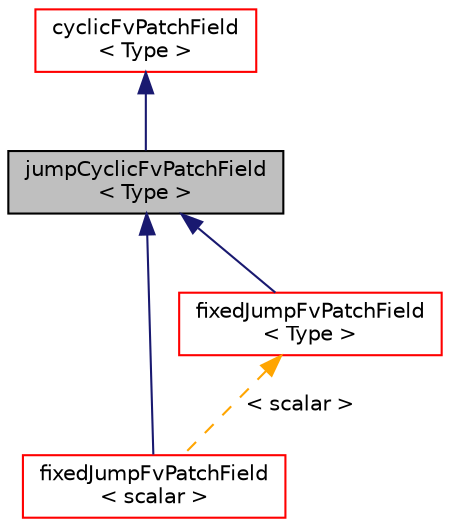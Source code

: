 digraph "jumpCyclicFvPatchField&lt; Type &gt;"
{
  bgcolor="transparent";
  edge [fontname="Helvetica",fontsize="10",labelfontname="Helvetica",labelfontsize="10"];
  node [fontname="Helvetica",fontsize="10",shape=record];
  Node1 [label="jumpCyclicFvPatchField\l\< Type \>",height=0.2,width=0.4,color="black", fillcolor="grey75", style="filled", fontcolor="black"];
  Node2 -> Node1 [dir="back",color="midnightblue",fontsize="10",style="solid",fontname="Helvetica"];
  Node2 [label="cyclicFvPatchField\l\< Type \>",height=0.2,width=0.4,color="red",URL="$a00477.html",tooltip="This boundary condition enforces a cyclic condition between a pair of boundaries. ..."];
  Node1 -> Node3 [dir="back",color="midnightblue",fontsize="10",style="solid",fontname="Helvetica"];
  Node3 [label="fixedJumpFvPatchField\l\< scalar \>",height=0.2,width=0.4,color="red",URL="$a00824.html"];
  Node1 -> Node4 [dir="back",color="midnightblue",fontsize="10",style="solid",fontname="Helvetica"];
  Node4 [label="fixedJumpFvPatchField\l\< Type \>",height=0.2,width=0.4,color="red",URL="$a00824.html",tooltip="This boundary condition provides a jump condition, using the cyclic condition as a base..."];
  Node4 -> Node3 [dir="back",color="orange",fontsize="10",style="dashed",label=" \< scalar \>" ,fontname="Helvetica"];
}
